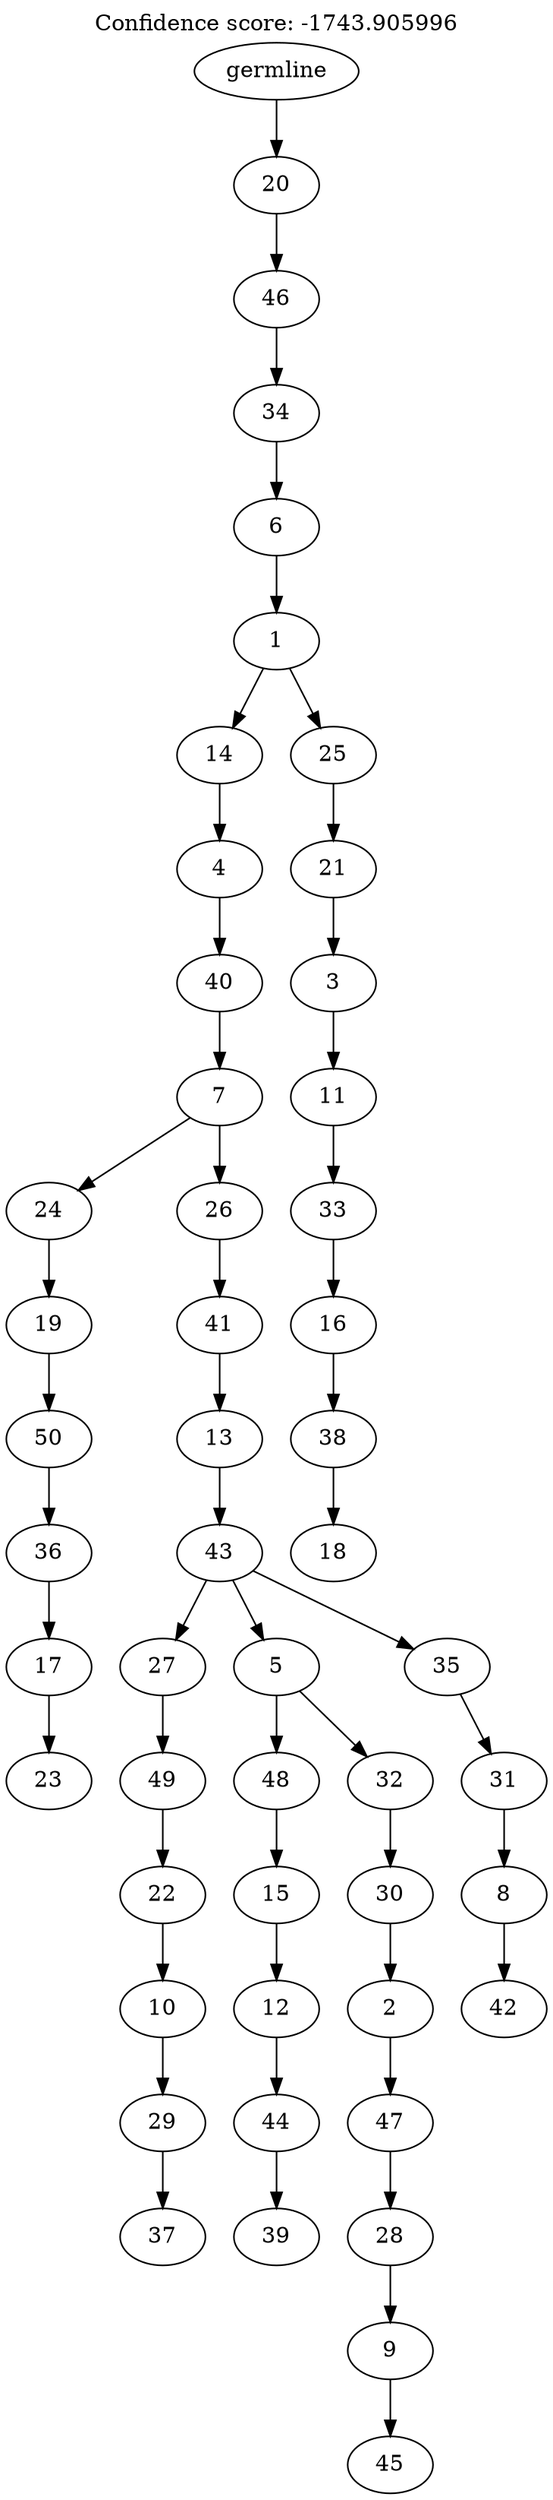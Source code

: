 digraph g {
	"49" -> "50";
	"50" [label="23"];
	"48" -> "49";
	"49" [label="17"];
	"47" -> "48";
	"48" [label="36"];
	"46" -> "47";
	"47" [label="50"];
	"45" -> "46";
	"46" [label="19"];
	"43" -> "44";
	"44" [label="37"];
	"42" -> "43";
	"43" [label="29"];
	"41" -> "42";
	"42" [label="10"];
	"40" -> "41";
	"41" [label="22"];
	"39" -> "40";
	"40" [label="49"];
	"37" -> "38";
	"38" [label="39"];
	"36" -> "37";
	"37" [label="44"];
	"35" -> "36";
	"36" [label="12"];
	"34" -> "35";
	"35" [label="15"];
	"32" -> "33";
	"33" [label="45"];
	"31" -> "32";
	"32" [label="9"];
	"30" -> "31";
	"31" [label="28"];
	"29" -> "30";
	"30" [label="47"];
	"28" -> "29";
	"29" [label="2"];
	"27" -> "28";
	"28" [label="30"];
	"26" -> "27";
	"27" [label="32"];
	"26" -> "34";
	"34" [label="48"];
	"24" -> "25";
	"25" [label="42"];
	"23" -> "24";
	"24" [label="8"];
	"22" -> "23";
	"23" [label="31"];
	"21" -> "22";
	"22" [label="35"];
	"21" -> "26";
	"26" [label="5"];
	"21" -> "39";
	"39" [label="27"];
	"20" -> "21";
	"21" [label="43"];
	"19" -> "20";
	"20" [label="13"];
	"18" -> "19";
	"19" [label="41"];
	"17" -> "18";
	"18" [label="26"];
	"17" -> "45";
	"45" [label="24"];
	"16" -> "17";
	"17" [label="7"];
	"15" -> "16";
	"16" [label="40"];
	"14" -> "15";
	"15" [label="4"];
	"12" -> "13";
	"13" [label="18"];
	"11" -> "12";
	"12" [label="38"];
	"10" -> "11";
	"11" [label="16"];
	"9" -> "10";
	"10" [label="33"];
	"8" -> "9";
	"9" [label="11"];
	"7" -> "8";
	"8" [label="3"];
	"6" -> "7";
	"7" [label="21"];
	"5" -> "6";
	"6" [label="25"];
	"5" -> "14";
	"14" [label="14"];
	"4" -> "5";
	"5" [label="1"];
	"3" -> "4";
	"4" [label="6"];
	"2" -> "3";
	"3" [label="34"];
	"1" -> "2";
	"2" [label="46"];
	"0" -> "1";
	"1" [label="20"];
	"0" [label="germline"];
	labelloc="t";
	label="Confidence score: -1743.905996";
}
